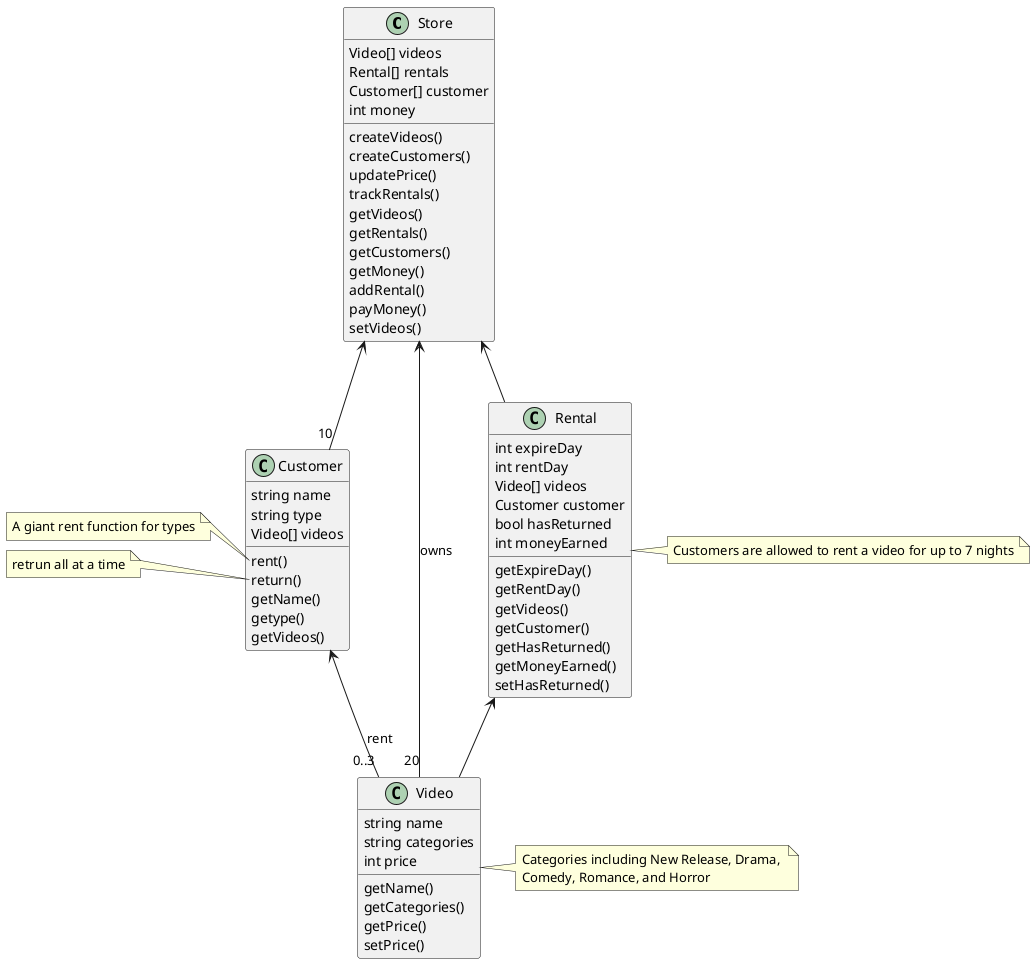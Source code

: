 @startuml hw3

class Store{
	Video[] videos
	Rental[] rentals
	Customer[] customer
	int money
	createVideos()
	createCustomers()
	updatePrice()
	trackRentals()
	getVideos()
    getRentals()
    getCustomers()
    getMoney()
	addRental()
	payMoney()
	setVideos()
}

class Customer{
	string name
	string type
	Video[] videos
	rent()
	return()
	getName()
	getype()
	getVideos()
}

note left of Customer::rent
A giant rent function for types
end note

note left of Customer::return
retrun all at a time
end note

Customer <-- "0..3" Video : rent
Store <-- "10" Customer


class Video{
	string name
	string categories
	int price
	getName()
    getCategories()
    getPrice()
    setPrice()
}

Store <-- "20" Video : owns

note Right of Video : Categories including New Release, Drama, \nComedy, Romance, and Horror

class Rental{
	int expireDay
	int rentDay
	Video[] videos
	Customer customer
	bool hasReturned
	int moneyEarned
	getExpireDay()
    getRentDay()
    getVideos()
    getCustomer()
    getHasReturned()
    getMoneyEarned()
	setHasReturned()
}

note Right of Rental : Customers are allowed to rent a video for up to 7 nights

Store <-- Rental
Rental <-- Video
@enduml